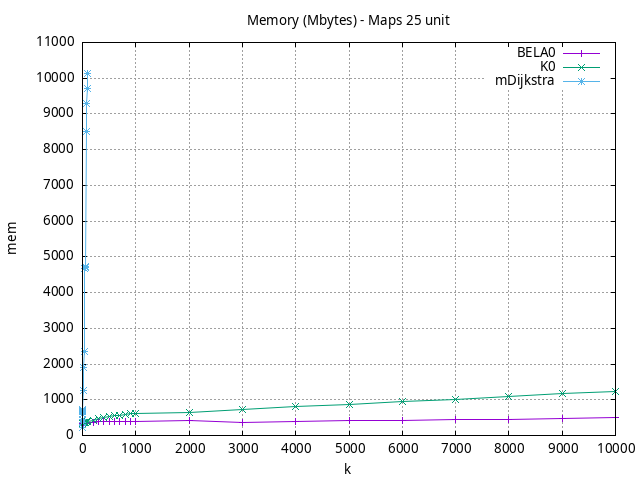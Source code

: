 #!/usr/bin/gnuplot
# -*- coding: utf-8 -*-
#
# results/maps/unit/25/random512-25.brute-force.unit.mem.gnuplot
#
# Started on 04/07/2024 21:45:27
# Author: Carlos Linares López
set grid
set xlabel "k"
set ylabel "mem"

set title "Memory (Mbytes) - Maps 25 unit"

set terminal png enhanced font "Ariel,10"
set output 'random512-25.brute-force.unit.mem.png'

plot "-" title "BELA0"      with linesp, "-" title "K0"      with linesp, "-" title "mDijkstra"      with linesp

	1 316.75
	2 334.0
	3 334.0
	4 342.14
	5 356.0
	6 356.0
	7 356.0
	8 356.0
	9 360.05
	10 362.68
	20 367.0
	30 367.0
	40 367.0
	50 367.0
	60 367.0
	70 367.0
	80 367.0
	90 367.0
	100 375.52
	200 376.0
	300 381.28
	400 382.0
	500 382.0
	600 382.0
	700 382.0
	800 382.0
	900 382.0
	1000 390.49
	2000 426.61
	3000 352.0
	4000 386.62
	5000 408.84
	6000 426.45
	7000 434.0
	8000 456.72
	9000 475.41
	10000 491.27
end
	1 338.11
	2 340.25
	3 350.0
	4 352.0
	5 358.0
	6 358.0
	7 363.0
	8 359.56
	9 363.0
	10 364.89
	20 367.65
	30 368.2
	40 368.71
	50 375.35
	60 374.05
	70 378.02
	80 379.64
	90 383.18
	100 386.07
	200 416.87
	300 475.88
	400 508.27
	500 524.74
	600 546.28
	700 572.0
	800 594.73
	900 605.83
	1000 608.14
	2000 653.38
	3000 718.48
	4000 806.15
	5000 871.14
	6000 945.59
	7000 1010.46
	8000 1082.91
	9000 1162.97
	10000 1240.79
end
	1 228.82
	2 350.52
	3 450.46
	4 580.23
	5 698.91
	6 683.0
	7 683.0
	8 683.0
	9 738.09
	10 1260.94
	20 1896.43
	30 2351.85
	40 4683.13
	50 4729.82
	60 4705.0
	70 8511.54
	80 9304.33
	90 9704.88
	100 10136.75
end
